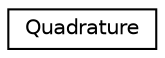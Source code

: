 digraph "Graphical Class Hierarchy"
{
  edge [fontname="Helvetica",fontsize="10",labelfontname="Helvetica",labelfontsize="10"];
  node [fontname="Helvetica",fontsize="10",shape=record];
  rankdir="LR";
  Node1 [label="Quadrature",height=0.2,width=0.4,color="black", fillcolor="white", style="filled",URL="$classQuadrature.html",tooltip="Stores values for a variety of polar quadratures which may be used."];
}
